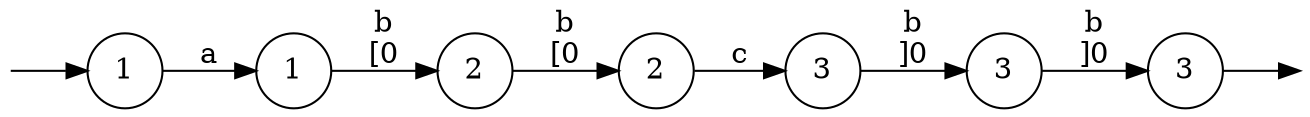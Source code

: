 digraph {
	node [shape=circle];
	Q0 [style=invisible, height=0, width=0, fixedsize=true];
	Q1 [style=invisible, height=0, width=0, fixedsize=true];
	graph [rankdir="LR"];
	2 [label=2];
	5 [label=3];
	0 [label=1];
	1 [label=1];
	3 [label=2];
	4 [label=3];
	6 [label=3];

	Q0 -> 0;

	6 -> Q1;
	0 -> 1  [item="a", label="a"];
	1 -> 2  [item="b[0", label="b\n[0"];
	2 -> 3  [item="b[0", label="b\n[0"];
	3 -> 4  [item="c", label="c"];
	4 -> 5  [item="b]0", label="b\n]0"];
	5 -> 6  [item="b]0", label="b\n]0"];
}
